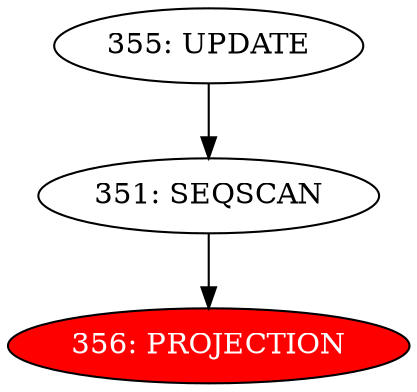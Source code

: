 digraph name {
351 [label="351: SEQSCAN" ];
351 -> 356;
356 [label="356: PROJECTION" fontcolor="white" style="filled" fillcolor="red"];
355 [label="355: UPDATE" ];
355 -> 351;

}

